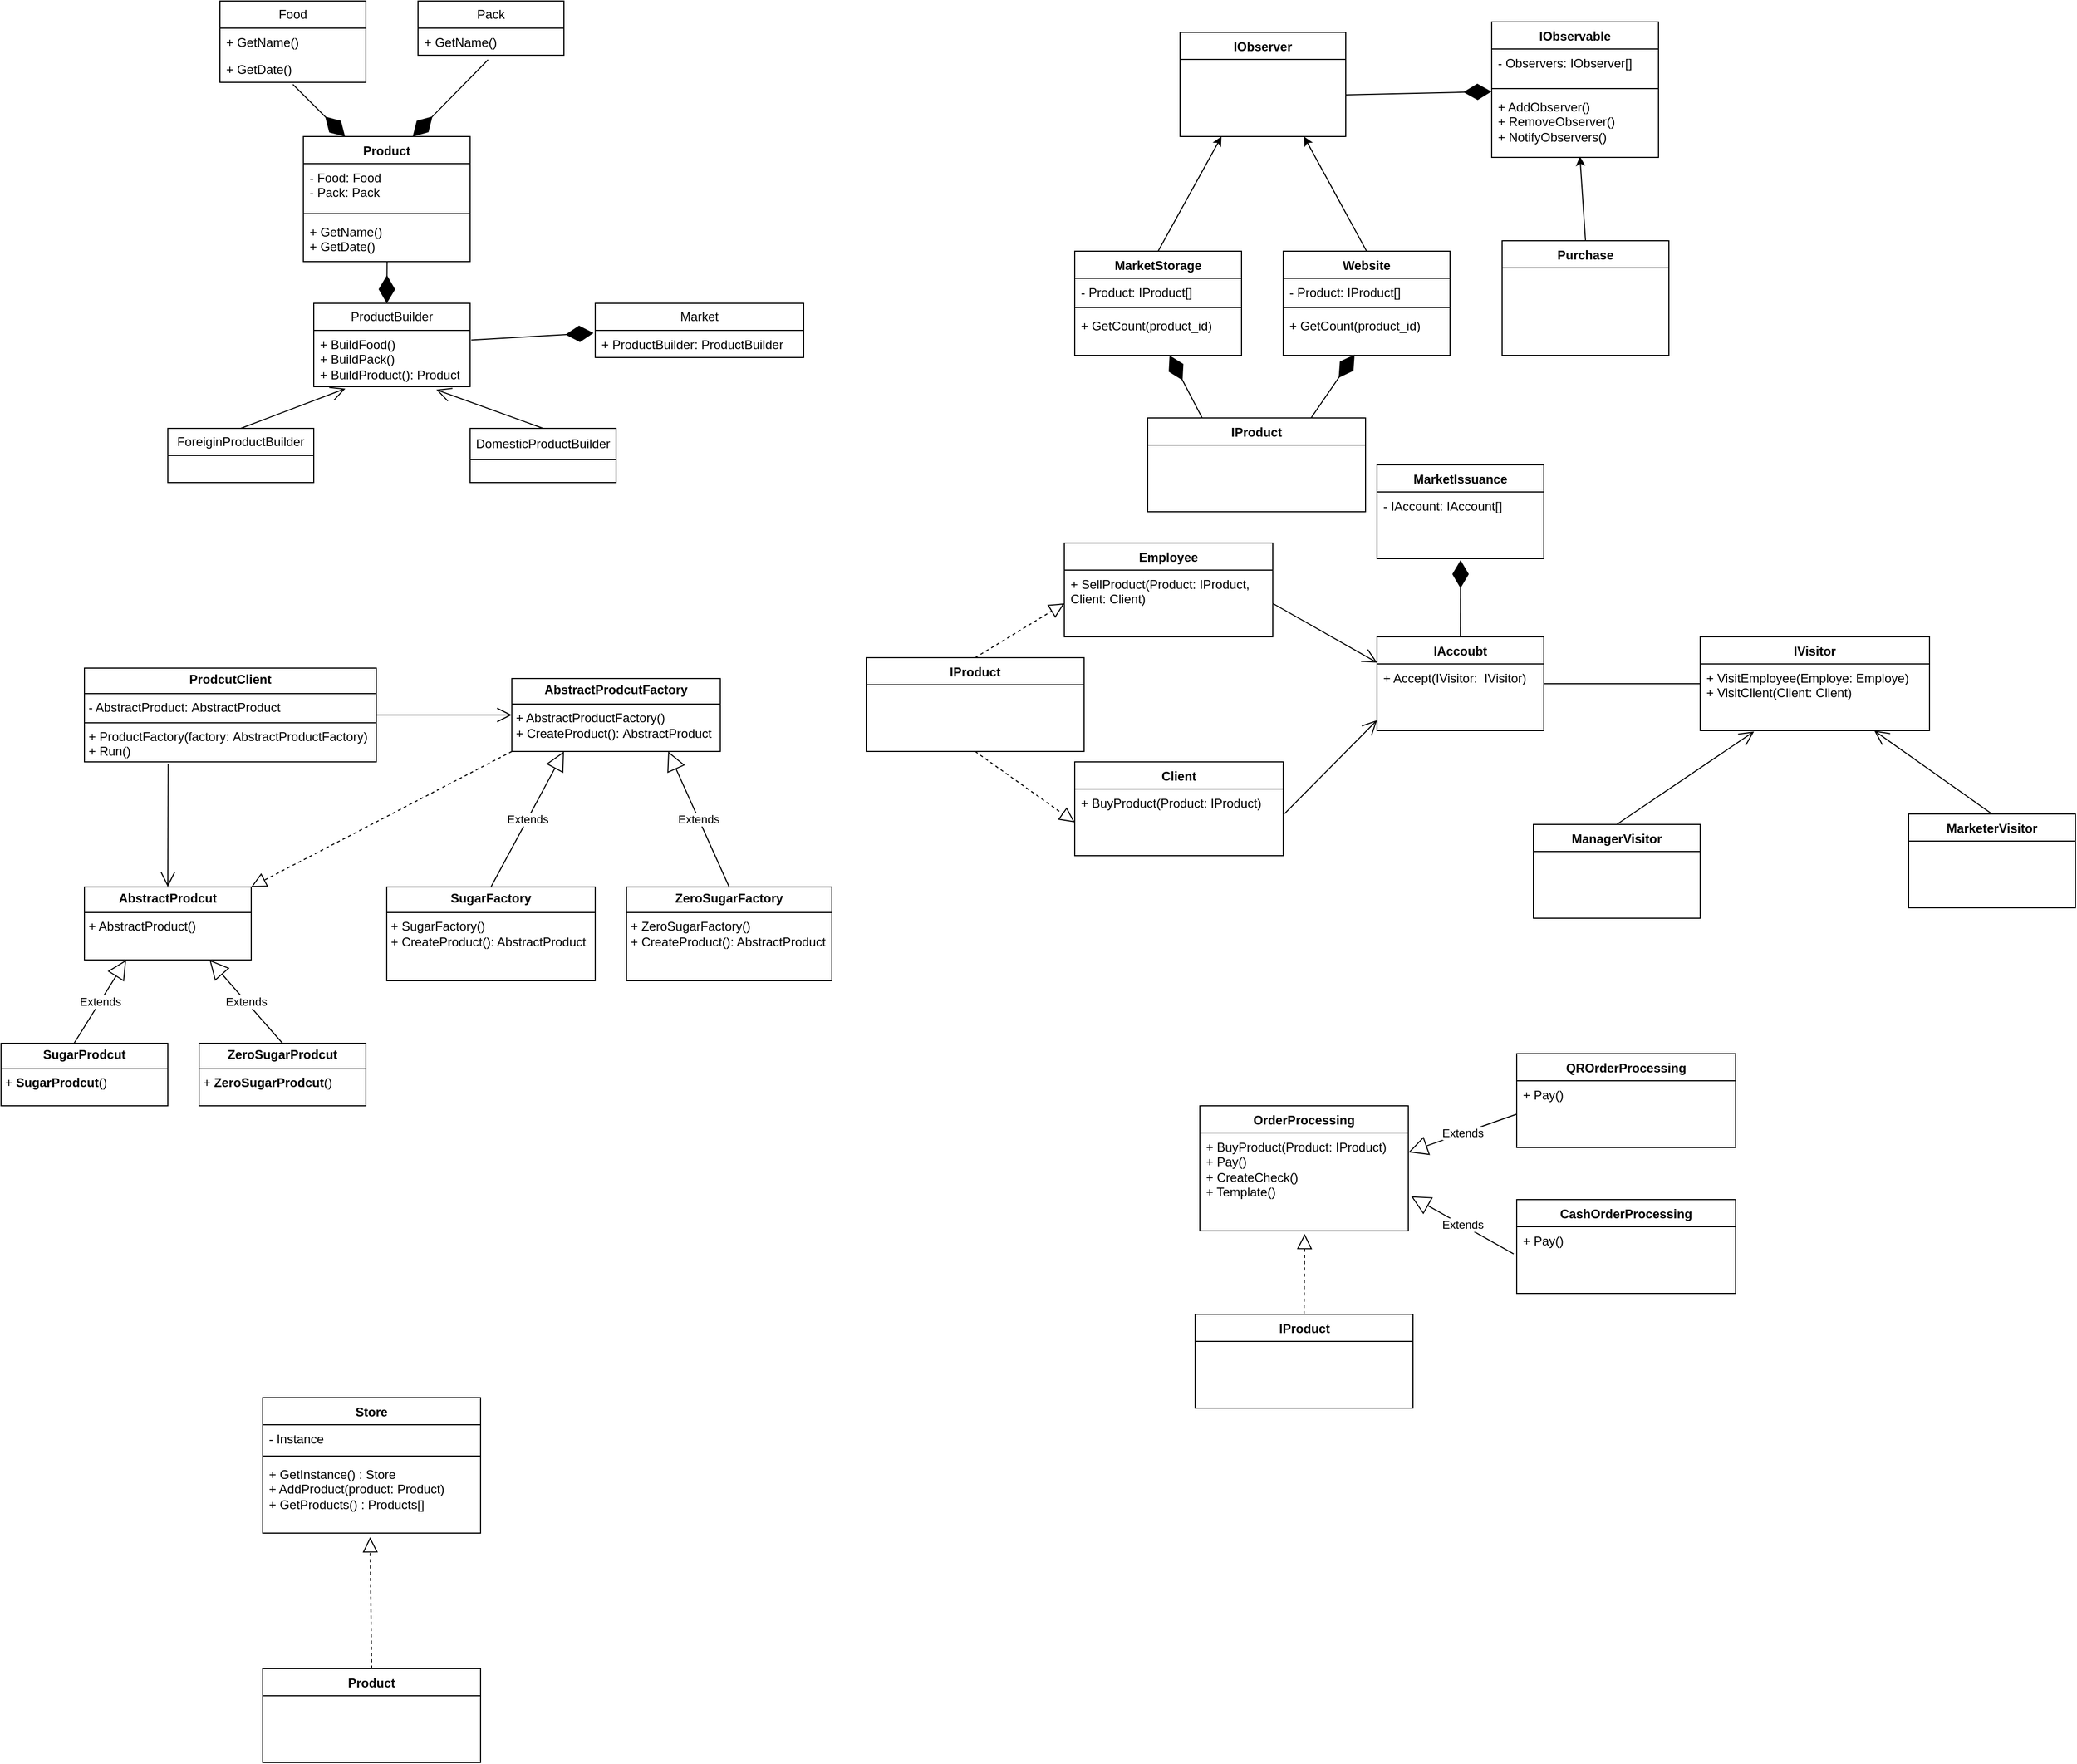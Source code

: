 <mxfile version="25.0.3">
  <diagram id="C5RBs43oDa-KdzZeNtuy" name="Page-1">
    <mxGraphModel dx="1173" dy="515" grid="1" gridSize="10" guides="1" tooltips="1" connect="1" arrows="1" fold="1" page="1" pageScale="1" pageWidth="827" pageHeight="1169" math="0" shadow="0">
      <root>
        <mxCell id="WIyWlLk6GJQsqaUBKTNV-0" />
        <mxCell id="WIyWlLk6GJQsqaUBKTNV-1" parent="WIyWlLk6GJQsqaUBKTNV-0" />
        <mxCell id="Hb2cL3qtt-of7ul1khQC-0" value="Food" style="swimlane;fontStyle=0;childLayout=stackLayout;horizontal=1;startSize=26;fillColor=none;horizontalStack=0;resizeParent=1;resizeParentMax=0;resizeLast=0;collapsible=1;marginBottom=0;whiteSpace=wrap;html=1;" parent="WIyWlLk6GJQsqaUBKTNV-1" vertex="1">
          <mxGeometry x="240" y="40" width="140" height="78" as="geometry" />
        </mxCell>
        <mxCell id="Hb2cL3qtt-of7ul1khQC-1" value="+ GetName()" style="text;strokeColor=none;fillColor=none;align=left;verticalAlign=top;spacingLeft=4;spacingRight=4;overflow=hidden;rotatable=0;points=[[0,0.5],[1,0.5]];portConstraint=eastwest;whiteSpace=wrap;html=1;" parent="Hb2cL3qtt-of7ul1khQC-0" vertex="1">
          <mxGeometry y="26" width="140" height="26" as="geometry" />
        </mxCell>
        <mxCell id="Hb2cL3qtt-of7ul1khQC-2" value="+ GetDate()" style="text;strokeColor=none;fillColor=none;align=left;verticalAlign=top;spacingLeft=4;spacingRight=4;overflow=hidden;rotatable=0;points=[[0,0.5],[1,0.5]];portConstraint=eastwest;whiteSpace=wrap;html=1;" parent="Hb2cL3qtt-of7ul1khQC-0" vertex="1">
          <mxGeometry y="52" width="140" height="26" as="geometry" />
        </mxCell>
        <mxCell id="Hb2cL3qtt-of7ul1khQC-13" value="ProductBuilder" style="swimlane;fontStyle=0;childLayout=stackLayout;horizontal=1;startSize=26;fillColor=none;horizontalStack=0;resizeParent=1;resizeParentMax=0;resizeLast=0;collapsible=1;marginBottom=0;whiteSpace=wrap;html=1;" parent="WIyWlLk6GJQsqaUBKTNV-1" vertex="1">
          <mxGeometry x="330" y="330" width="150" height="80" as="geometry" />
        </mxCell>
        <mxCell id="Hb2cL3qtt-of7ul1khQC-14" value="&lt;div&gt;+ BuildFood()&lt;br&gt;&lt;/div&gt;&lt;div&gt;+ BuildPack()&lt;br&gt;&lt;/div&gt;+ BuildProduct(): Product" style="text;strokeColor=none;fillColor=none;align=left;verticalAlign=top;spacingLeft=4;spacingRight=4;overflow=hidden;rotatable=0;points=[[0,0.5],[1,0.5]];portConstraint=eastwest;whiteSpace=wrap;html=1;" parent="Hb2cL3qtt-of7ul1khQC-13" vertex="1">
          <mxGeometry y="26" width="150" height="54" as="geometry" />
        </mxCell>
        <mxCell id="Hb2cL3qtt-of7ul1khQC-17" value="Market" style="swimlane;fontStyle=0;childLayout=stackLayout;horizontal=1;startSize=26;fillColor=none;horizontalStack=0;resizeParent=1;resizeParentMax=0;resizeLast=0;collapsible=1;marginBottom=0;whiteSpace=wrap;html=1;" parent="WIyWlLk6GJQsqaUBKTNV-1" vertex="1">
          <mxGeometry x="600" y="330" width="200" height="52" as="geometry" />
        </mxCell>
        <mxCell id="Hb2cL3qtt-of7ul1khQC-18" value="+&amp;nbsp;&lt;span style=&quot;text-align: center;&quot;&gt;ProductBuilder&lt;/span&gt;:&amp;nbsp;&lt;span style=&quot;text-align: center;&quot;&gt;ProductBuilder&lt;/span&gt;" style="text;strokeColor=none;fillColor=none;align=left;verticalAlign=top;spacingLeft=4;spacingRight=4;overflow=hidden;rotatable=0;points=[[0,0.5],[1,0.5]];portConstraint=eastwest;whiteSpace=wrap;html=1;" parent="Hb2cL3qtt-of7ul1khQC-17" vertex="1">
          <mxGeometry y="26" width="200" height="26" as="geometry" />
        </mxCell>
        <mxCell id="Hb2cL3qtt-of7ul1khQC-21" value="&lt;div style=&quot;text-align: left;&quot;&gt;&lt;span style=&quot;background-color: initial;&quot;&gt;Pack&lt;/span&gt;&lt;/div&gt;" style="swimlane;fontStyle=0;childLayout=stackLayout;horizontal=1;startSize=26;fillColor=none;horizontalStack=0;resizeParent=1;resizeParentMax=0;resizeLast=0;collapsible=1;marginBottom=0;whiteSpace=wrap;html=1;" parent="WIyWlLk6GJQsqaUBKTNV-1" vertex="1">
          <mxGeometry x="430" y="40" width="140" height="52" as="geometry" />
        </mxCell>
        <mxCell id="Hb2cL3qtt-of7ul1khQC-22" value="+ GetName()" style="text;strokeColor=none;fillColor=none;align=left;verticalAlign=top;spacingLeft=4;spacingRight=4;overflow=hidden;rotatable=0;points=[[0,0.5],[1,0.5]];portConstraint=eastwest;whiteSpace=wrap;html=1;" parent="Hb2cL3qtt-of7ul1khQC-21" vertex="1">
          <mxGeometry y="26" width="140" height="26" as="geometry" />
        </mxCell>
        <mxCell id="Hb2cL3qtt-of7ul1khQC-24" value="Product" style="swimlane;fontStyle=1;align=center;verticalAlign=top;childLayout=stackLayout;horizontal=1;startSize=26;horizontalStack=0;resizeParent=1;resizeParentMax=0;resizeLast=0;collapsible=1;marginBottom=0;whiteSpace=wrap;html=1;" parent="WIyWlLk6GJQsqaUBKTNV-1" vertex="1">
          <mxGeometry x="320" y="170" width="160" height="120" as="geometry" />
        </mxCell>
        <mxCell id="Hb2cL3qtt-of7ul1khQC-25" value="- Food: Food&lt;div&gt;- Pack: Pack&lt;/div&gt;" style="text;strokeColor=none;fillColor=none;align=left;verticalAlign=top;spacingLeft=4;spacingRight=4;overflow=hidden;rotatable=0;points=[[0,0.5],[1,0.5]];portConstraint=eastwest;whiteSpace=wrap;html=1;" parent="Hb2cL3qtt-of7ul1khQC-24" vertex="1">
          <mxGeometry y="26" width="160" height="44" as="geometry" />
        </mxCell>
        <mxCell id="Hb2cL3qtt-of7ul1khQC-26" value="" style="line;strokeWidth=1;fillColor=none;align=left;verticalAlign=middle;spacingTop=-1;spacingLeft=3;spacingRight=3;rotatable=0;labelPosition=right;points=[];portConstraint=eastwest;strokeColor=inherit;" parent="Hb2cL3qtt-of7ul1khQC-24" vertex="1">
          <mxGeometry y="70" width="160" height="8" as="geometry" />
        </mxCell>
        <mxCell id="Hb2cL3qtt-of7ul1khQC-27" value="+ GetName()&lt;div&gt;+ GetDate()&lt;/div&gt;" style="text;strokeColor=none;fillColor=none;align=left;verticalAlign=top;spacingLeft=4;spacingRight=4;overflow=hidden;rotatable=0;points=[[0,0.5],[1,0.5]];portConstraint=eastwest;whiteSpace=wrap;html=1;" parent="Hb2cL3qtt-of7ul1khQC-24" vertex="1">
          <mxGeometry y="78" width="160" height="42" as="geometry" />
        </mxCell>
        <mxCell id="Hb2cL3qtt-of7ul1khQC-28" value="ForeiginProductBuilder" style="swimlane;fontStyle=0;childLayout=stackLayout;horizontal=1;startSize=26;fillColor=none;horizontalStack=0;resizeParent=1;resizeParentMax=0;resizeLast=0;collapsible=1;marginBottom=0;whiteSpace=wrap;html=1;" parent="WIyWlLk6GJQsqaUBKTNV-1" vertex="1">
          <mxGeometry x="190" y="450" width="140" height="52" as="geometry" />
        </mxCell>
        <mxCell id="Hb2cL3qtt-of7ul1khQC-32" value="DomesticProductBuilder" style="swimlane;fontStyle=0;childLayout=stackLayout;horizontal=1;startSize=30;fillColor=none;horizontalStack=0;resizeParent=1;resizeParentMax=0;resizeLast=0;collapsible=1;marginBottom=0;whiteSpace=wrap;html=1;" parent="WIyWlLk6GJQsqaUBKTNV-1" vertex="1">
          <mxGeometry x="480" y="450" width="140" height="52" as="geometry" />
        </mxCell>
        <mxCell id="Hb2cL3qtt-of7ul1khQC-33" value="" style="endArrow=open;endFill=1;endSize=12;html=1;rounded=0;exitX=0.5;exitY=0;exitDx=0;exitDy=0;entryX=0.202;entryY=1.034;entryDx=0;entryDy=0;entryPerimeter=0;" parent="WIyWlLk6GJQsqaUBKTNV-1" source="Hb2cL3qtt-of7ul1khQC-28" target="Hb2cL3qtt-of7ul1khQC-14" edge="1">
          <mxGeometry width="160" relative="1" as="geometry">
            <mxPoint x="440" y="400" as="sourcePoint" />
            <mxPoint x="600" y="400" as="targetPoint" />
          </mxGeometry>
        </mxCell>
        <mxCell id="Hb2cL3qtt-of7ul1khQC-35" value="" style="endArrow=open;endFill=1;endSize=12;html=1;rounded=0;exitX=0.5;exitY=0;exitDx=0;exitDy=0;entryX=0.784;entryY=1.054;entryDx=0;entryDy=0;entryPerimeter=0;" parent="WIyWlLk6GJQsqaUBKTNV-1" source="Hb2cL3qtt-of7ul1khQC-32" target="Hb2cL3qtt-of7ul1khQC-14" edge="1">
          <mxGeometry width="160" relative="1" as="geometry">
            <mxPoint x="440" y="400" as="sourcePoint" />
            <mxPoint x="600" y="400" as="targetPoint" />
          </mxGeometry>
        </mxCell>
        <mxCell id="Hb2cL3qtt-of7ul1khQC-36" value="" style="endArrow=diamondThin;endFill=1;endSize=24;html=1;rounded=0;entryX=0.25;entryY=0;entryDx=0;entryDy=0;" parent="WIyWlLk6GJQsqaUBKTNV-1" target="Hb2cL3qtt-of7ul1khQC-24" edge="1">
          <mxGeometry width="160" relative="1" as="geometry">
            <mxPoint x="310" y="120" as="sourcePoint" />
            <mxPoint x="600" y="320" as="targetPoint" />
          </mxGeometry>
        </mxCell>
        <mxCell id="Hb2cL3qtt-of7ul1khQC-38" value="" style="endArrow=diamondThin;endFill=1;endSize=24;html=1;rounded=0;exitX=0.48;exitY=1.169;exitDx=0;exitDy=0;exitPerimeter=0;entryX=0.656;entryY=0;entryDx=0;entryDy=0;entryPerimeter=0;" parent="WIyWlLk6GJQsqaUBKTNV-1" source="Hb2cL3qtt-of7ul1khQC-22" target="Hb2cL3qtt-of7ul1khQC-24" edge="1">
          <mxGeometry width="160" relative="1" as="geometry">
            <mxPoint x="486.28" y="117.168" as="sourcePoint" />
            <mxPoint x="600" y="240" as="targetPoint" />
          </mxGeometry>
        </mxCell>
        <mxCell id="Hb2cL3qtt-of7ul1khQC-39" value="" style="endArrow=diamondThin;endFill=1;endSize=24;html=1;rounded=0;exitX=0.502;exitY=0.996;exitDx=0;exitDy=0;exitPerimeter=0;entryX=0.467;entryY=0;entryDx=0;entryDy=0;entryPerimeter=0;" parent="WIyWlLk6GJQsqaUBKTNV-1" source="Hb2cL3qtt-of7ul1khQC-27" target="Hb2cL3qtt-of7ul1khQC-13" edge="1">
          <mxGeometry width="160" relative="1" as="geometry">
            <mxPoint x="440" y="240" as="sourcePoint" />
            <mxPoint x="600" y="240" as="targetPoint" />
          </mxGeometry>
        </mxCell>
        <mxCell id="Hb2cL3qtt-of7ul1khQC-40" value="" style="endArrow=diamondThin;endFill=1;endSize=24;html=1;rounded=0;exitX=1.007;exitY=0.172;exitDx=0;exitDy=0;exitPerimeter=0;entryX=-0.008;entryY=0.096;entryDx=0;entryDy=0;entryPerimeter=0;" parent="WIyWlLk6GJQsqaUBKTNV-1" source="Hb2cL3qtt-of7ul1khQC-14" target="Hb2cL3qtt-of7ul1khQC-18" edge="1">
          <mxGeometry width="160" relative="1" as="geometry">
            <mxPoint x="440" y="320" as="sourcePoint" />
            <mxPoint x="600" y="320" as="targetPoint" />
          </mxGeometry>
        </mxCell>
        <mxCell id="Hb2cL3qtt-of7ul1khQC-42" value="&lt;p style=&quot;margin:0px;margin-top:4px;text-align:center;&quot;&gt;&lt;b&gt;ProdcutClient&lt;/b&gt;&lt;/p&gt;&lt;hr size=&quot;1&quot; style=&quot;border-style:solid;&quot;&gt;&lt;p style=&quot;margin:0px;margin-left:4px;&quot;&gt;- AbstractProduct:&amp;nbsp;&lt;span style=&quot;background-color: initial;&quot;&gt;AbstractProduct&lt;/span&gt;&lt;/p&gt;&lt;hr size=&quot;1&quot; style=&quot;border-style:solid;&quot;&gt;&lt;p style=&quot;margin:0px;margin-left:4px;&quot;&gt;+ ProductFactory(factory:&lt;span style=&quot;background-color: initial;&quot;&gt;&amp;nbsp;A&lt;/span&gt;&lt;span style=&quot;background-color: initial;&quot;&gt;bstractProductFactory&lt;/span&gt;&lt;span style=&quot;background-color: initial;&quot;&gt;)&lt;/span&gt;&lt;/p&gt;&lt;p style=&quot;margin:0px;margin-left:4px;&quot;&gt;+ Run()&lt;/p&gt;" style="verticalAlign=top;align=left;overflow=fill;html=1;whiteSpace=wrap;" parent="WIyWlLk6GJQsqaUBKTNV-1" vertex="1">
          <mxGeometry x="110" y="680" width="280" height="90" as="geometry" />
        </mxCell>
        <mxCell id="Hb2cL3qtt-of7ul1khQC-43" value="&lt;p style=&quot;margin:0px;margin-top:4px;text-align:center;&quot;&gt;&lt;b&gt;AbstractProdcutFactory&lt;/b&gt;&lt;/p&gt;&lt;hr size=&quot;1&quot; style=&quot;border-style:solid;&quot;&gt;&lt;p style=&quot;margin:0px;margin-left:4px;&quot;&gt;+ AbstractProductFactory()&lt;/p&gt;&lt;p style=&quot;margin:0px;margin-left:4px;&quot;&gt;+ CreateProduct():&amp;nbsp;&lt;span style=&quot;background-color: initial;&quot;&gt;AbstractProduct&lt;/span&gt;&lt;br&gt;&lt;/p&gt;" style="verticalAlign=top;align=left;overflow=fill;html=1;whiteSpace=wrap;" parent="WIyWlLk6GJQsqaUBKTNV-1" vertex="1">
          <mxGeometry x="520" y="690" width="200" height="70" as="geometry" />
        </mxCell>
        <mxCell id="Hb2cL3qtt-of7ul1khQC-44" value="&lt;p style=&quot;margin:0px;margin-top:4px;text-align:center;&quot;&gt;&lt;b&gt;SugarFactory&lt;/b&gt;&lt;/p&gt;&lt;hr size=&quot;1&quot; style=&quot;border-style:solid;&quot;&gt;&lt;p style=&quot;margin:0px;margin-left:4px;&quot;&gt;+ SugarFactory()&lt;br&gt;&lt;/p&gt;&lt;p style=&quot;margin:0px;margin-left:4px;&quot;&gt;+ CreateProduct(): AbstractProduct&lt;/p&gt;" style="verticalAlign=top;align=left;overflow=fill;html=1;whiteSpace=wrap;" parent="WIyWlLk6GJQsqaUBKTNV-1" vertex="1">
          <mxGeometry x="400" y="890" width="200" height="90" as="geometry" />
        </mxCell>
        <mxCell id="Hb2cL3qtt-of7ul1khQC-45" value="&lt;p style=&quot;margin:0px;margin-top:4px;text-align:center;&quot;&gt;&lt;b&gt;Zero&lt;/b&gt;&lt;b style=&quot;background-color: initial;&quot;&gt;Sugar&lt;/b&gt;&lt;b style=&quot;background-color: initial;&quot;&gt;Factory&lt;/b&gt;&lt;/p&gt;&lt;hr size=&quot;1&quot; style=&quot;border-style:solid;&quot;&gt;&lt;p style=&quot;margin: 0px 0px 0px 4px;&quot;&gt;+ ZeroSugarFactory()&lt;br&gt;&lt;/p&gt;&lt;p style=&quot;margin: 0px 0px 0px 4px;&quot;&gt;+ CreateProduct(): AbstractProduct&lt;/p&gt;" style="verticalAlign=top;align=left;overflow=fill;html=1;whiteSpace=wrap;" parent="WIyWlLk6GJQsqaUBKTNV-1" vertex="1">
          <mxGeometry x="630" y="890" width="197" height="90" as="geometry" />
        </mxCell>
        <mxCell id="Hb2cL3qtt-of7ul1khQC-46" value="&lt;p style=&quot;margin:0px;margin-top:4px;text-align:center;&quot;&gt;&lt;b&gt;AbstractProdcut&lt;/b&gt;&lt;/p&gt;&lt;hr size=&quot;1&quot; style=&quot;border-style:solid;&quot;&gt;&lt;p style=&quot;margin:0px;margin-left:4px;&quot;&gt;+ AbstractProduct()&lt;/p&gt;" style="verticalAlign=top;align=left;overflow=fill;html=1;whiteSpace=wrap;" parent="WIyWlLk6GJQsqaUBKTNV-1" vertex="1">
          <mxGeometry x="110" y="890" width="160" height="70" as="geometry" />
        </mxCell>
        <mxCell id="Hb2cL3qtt-of7ul1khQC-47" value="&lt;p style=&quot;margin:0px;margin-top:4px;text-align:center;&quot;&gt;&lt;b style=&quot;background-color: initial;&quot;&gt;Sugar&lt;/b&gt;&lt;b&gt;Prodcut&lt;/b&gt;&lt;/p&gt;&lt;hr size=&quot;1&quot; style=&quot;border-style:solid;&quot;&gt;&lt;p style=&quot;margin:0px;margin-left:4px;&quot;&gt;+&amp;nbsp;&lt;b style=&quot;text-align: center;&quot;&gt;Sugar&lt;/b&gt;&lt;b style=&quot;text-align: center;&quot;&gt;Prodcut&lt;/b&gt;()&lt;/p&gt;" style="verticalAlign=top;align=left;overflow=fill;html=1;whiteSpace=wrap;" parent="WIyWlLk6GJQsqaUBKTNV-1" vertex="1">
          <mxGeometry x="30" y="1040" width="160" height="60" as="geometry" />
        </mxCell>
        <mxCell id="Hb2cL3qtt-of7ul1khQC-48" value="&lt;p style=&quot;margin:0px;margin-top:4px;text-align:center;&quot;&gt;&lt;b style=&quot;background-color: initial;&quot;&gt;ZeroSugar&lt;/b&gt;&lt;b&gt;Prodcut&lt;/b&gt;&lt;/p&gt;&lt;hr size=&quot;1&quot; style=&quot;border-style:solid;&quot;&gt;&lt;p style=&quot;margin:0px;margin-left:4px;&quot;&gt;+&amp;nbsp;&lt;b style=&quot;background-color: initial; text-align: center;&quot;&gt;Zero&lt;/b&gt;&lt;b style=&quot;background-color: initial; text-align: center;&quot;&gt;Sugar&lt;/b&gt;&lt;b style=&quot;background-color: initial; text-align: center;&quot;&gt;Prodcut&lt;/b&gt;&lt;span style=&quot;background-color: initial;&quot;&gt;()&lt;/span&gt;&lt;/p&gt;" style="verticalAlign=top;align=left;overflow=fill;html=1;whiteSpace=wrap;" parent="WIyWlLk6GJQsqaUBKTNV-1" vertex="1">
          <mxGeometry x="220" y="1040" width="160" height="60" as="geometry" />
        </mxCell>
        <mxCell id="Hb2cL3qtt-of7ul1khQC-49" value="" style="endArrow=open;endFill=1;endSize=12;html=1;rounded=0;exitX=0.287;exitY=1.02;exitDx=0;exitDy=0;entryX=0.5;entryY=0;entryDx=0;entryDy=0;exitPerimeter=0;" parent="WIyWlLk6GJQsqaUBKTNV-1" source="Hb2cL3qtt-of7ul1khQC-42" target="Hb2cL3qtt-of7ul1khQC-46" edge="1">
          <mxGeometry width="160" relative="1" as="geometry">
            <mxPoint x="320" y="860" as="sourcePoint" />
            <mxPoint x="480" y="860" as="targetPoint" />
          </mxGeometry>
        </mxCell>
        <mxCell id="Hb2cL3qtt-of7ul1khQC-50" value="Extends" style="endArrow=block;endSize=16;endFill=0;html=1;rounded=0;exitX=0.438;exitY=0;exitDx=0;exitDy=0;exitPerimeter=0;entryX=0.25;entryY=1;entryDx=0;entryDy=0;" parent="WIyWlLk6GJQsqaUBKTNV-1" source="Hb2cL3qtt-of7ul1khQC-47" target="Hb2cL3qtt-of7ul1khQC-46" edge="1">
          <mxGeometry width="160" relative="1" as="geometry">
            <mxPoint x="320" y="860" as="sourcePoint" />
            <mxPoint x="480" y="860" as="targetPoint" />
          </mxGeometry>
        </mxCell>
        <mxCell id="Hb2cL3qtt-of7ul1khQC-51" value="Extends" style="endArrow=block;endSize=16;endFill=0;html=1;rounded=0;exitX=0.5;exitY=0;exitDx=0;exitDy=0;entryX=0.75;entryY=1;entryDx=0;entryDy=0;" parent="WIyWlLk6GJQsqaUBKTNV-1" source="Hb2cL3qtt-of7ul1khQC-48" target="Hb2cL3qtt-of7ul1khQC-46" edge="1">
          <mxGeometry width="160" relative="1" as="geometry">
            <mxPoint x="320" y="940" as="sourcePoint" />
            <mxPoint x="230" y="990" as="targetPoint" />
          </mxGeometry>
        </mxCell>
        <mxCell id="Hb2cL3qtt-of7ul1khQC-52" value="" style="endArrow=open;endFill=1;endSize=12;html=1;rounded=0;exitX=1;exitY=0.5;exitDx=0;exitDy=0;" parent="WIyWlLk6GJQsqaUBKTNV-1" source="Hb2cL3qtt-of7ul1khQC-42" target="Hb2cL3qtt-of7ul1khQC-43" edge="1">
          <mxGeometry width="160" relative="1" as="geometry">
            <mxPoint x="520" y="860" as="sourcePoint" />
            <mxPoint x="680" y="860" as="targetPoint" />
          </mxGeometry>
        </mxCell>
        <mxCell id="Hb2cL3qtt-of7ul1khQC-53" value="Extends" style="endArrow=block;endSize=16;endFill=0;html=1;rounded=0;exitX=0.5;exitY=0;exitDx=0;exitDy=0;entryX=0.25;entryY=1;entryDx=0;entryDy=0;" parent="WIyWlLk6GJQsqaUBKTNV-1" source="Hb2cL3qtt-of7ul1khQC-44" target="Hb2cL3qtt-of7ul1khQC-43" edge="1">
          <mxGeometry width="160" relative="1" as="geometry">
            <mxPoint x="560" y="850" as="sourcePoint" />
            <mxPoint x="720" y="850" as="targetPoint" />
          </mxGeometry>
        </mxCell>
        <mxCell id="Hb2cL3qtt-of7ul1khQC-54" value="Extends" style="endArrow=block;endSize=16;endFill=0;html=1;rounded=0;exitX=0.5;exitY=0;exitDx=0;exitDy=0;entryX=0.75;entryY=1;entryDx=0;entryDy=0;" parent="WIyWlLk6GJQsqaUBKTNV-1" source="Hb2cL3qtt-of7ul1khQC-45" target="Hb2cL3qtt-of7ul1khQC-43" edge="1">
          <mxGeometry width="160" relative="1" as="geometry">
            <mxPoint x="560" y="850" as="sourcePoint" />
            <mxPoint x="720" y="850" as="targetPoint" />
          </mxGeometry>
        </mxCell>
        <mxCell id="Hb2cL3qtt-of7ul1khQC-58" value="" style="endArrow=block;dashed=1;endFill=0;endSize=12;html=1;rounded=0;exitX=0;exitY=1;exitDx=0;exitDy=0;entryX=1;entryY=0;entryDx=0;entryDy=0;" parent="WIyWlLk6GJQsqaUBKTNV-1" source="Hb2cL3qtt-of7ul1khQC-43" target="Hb2cL3qtt-of7ul1khQC-46" edge="1">
          <mxGeometry width="160" relative="1" as="geometry">
            <mxPoint x="410" y="890" as="sourcePoint" />
            <mxPoint x="570" y="890" as="targetPoint" />
          </mxGeometry>
        </mxCell>
        <mxCell id="Hb2cL3qtt-of7ul1khQC-59" value="Store" style="swimlane;fontStyle=1;align=center;verticalAlign=top;childLayout=stackLayout;horizontal=1;startSize=26;horizontalStack=0;resizeParent=1;resizeParentMax=0;resizeLast=0;collapsible=1;marginBottom=0;whiteSpace=wrap;html=1;" parent="WIyWlLk6GJQsqaUBKTNV-1" vertex="1">
          <mxGeometry x="281" y="1380" width="209" height="130" as="geometry" />
        </mxCell>
        <mxCell id="Hb2cL3qtt-of7ul1khQC-60" value="- Instance" style="text;strokeColor=none;fillColor=none;align=left;verticalAlign=top;spacingLeft=4;spacingRight=4;overflow=hidden;rotatable=0;points=[[0,0.5],[1,0.5]];portConstraint=eastwest;whiteSpace=wrap;html=1;" parent="Hb2cL3qtt-of7ul1khQC-59" vertex="1">
          <mxGeometry y="26" width="209" height="26" as="geometry" />
        </mxCell>
        <mxCell id="Hb2cL3qtt-of7ul1khQC-61" value="" style="line;strokeWidth=1;fillColor=none;align=left;verticalAlign=middle;spacingTop=-1;spacingLeft=3;spacingRight=3;rotatable=0;labelPosition=right;points=[];portConstraint=eastwest;strokeColor=inherit;" parent="Hb2cL3qtt-of7ul1khQC-59" vertex="1">
          <mxGeometry y="52" width="209" height="8" as="geometry" />
        </mxCell>
        <mxCell id="Hb2cL3qtt-of7ul1khQC-62" value="+ GetInstance() : Store&lt;div&gt;+ AddProduct(product: Product)&lt;br&gt;&lt;div&gt;+ GetProducts() : Products[]&lt;/div&gt;&lt;/div&gt;" style="text;strokeColor=none;fillColor=none;align=left;verticalAlign=top;spacingLeft=4;spacingRight=4;overflow=hidden;rotatable=0;points=[[0,0.5],[1,0.5]];portConstraint=eastwest;whiteSpace=wrap;html=1;" parent="Hb2cL3qtt-of7ul1khQC-59" vertex="1">
          <mxGeometry y="60" width="209" height="70" as="geometry" />
        </mxCell>
        <mxCell id="Hb2cL3qtt-of7ul1khQC-63" value="Product" style="swimlane;fontStyle=1;align=center;verticalAlign=top;childLayout=stackLayout;horizontal=1;startSize=26;horizontalStack=0;resizeParent=1;resizeParentMax=0;resizeLast=0;collapsible=1;marginBottom=0;whiteSpace=wrap;html=1;" parent="WIyWlLk6GJQsqaUBKTNV-1" vertex="1">
          <mxGeometry x="281" y="1640" width="209" height="90" as="geometry" />
        </mxCell>
        <mxCell id="Vc5DjY2IOqyrCnSLLBrK-0" value="IObserver" style="swimlane;fontStyle=1;align=center;verticalAlign=top;childLayout=stackLayout;horizontal=1;startSize=26;horizontalStack=0;resizeParent=1;resizeParentMax=0;resizeLast=0;collapsible=1;marginBottom=0;whiteSpace=wrap;html=1;" parent="WIyWlLk6GJQsqaUBKTNV-1" vertex="1">
          <mxGeometry x="1161" y="70" width="159" height="100" as="geometry" />
        </mxCell>
        <mxCell id="Vc5DjY2IOqyrCnSLLBrK-4" value="MarketStorage" style="swimlane;fontStyle=1;align=center;verticalAlign=top;childLayout=stackLayout;horizontal=1;startSize=26;horizontalStack=0;resizeParent=1;resizeParentMax=0;resizeLast=0;collapsible=1;marginBottom=0;whiteSpace=wrap;html=1;" parent="WIyWlLk6GJQsqaUBKTNV-1" vertex="1">
          <mxGeometry x="1060" y="280" width="160" height="100" as="geometry" />
        </mxCell>
        <mxCell id="Vc5DjY2IOqyrCnSLLBrK-5" value="- Product: IProduct[]" style="text;strokeColor=none;fillColor=none;align=left;verticalAlign=top;spacingLeft=4;spacingRight=4;overflow=hidden;rotatable=0;points=[[0,0.5],[1,0.5]];portConstraint=eastwest;whiteSpace=wrap;html=1;" parent="Vc5DjY2IOqyrCnSLLBrK-4" vertex="1">
          <mxGeometry y="26" width="160" height="24" as="geometry" />
        </mxCell>
        <mxCell id="Vc5DjY2IOqyrCnSLLBrK-6" value="" style="line;strokeWidth=1;fillColor=none;align=left;verticalAlign=middle;spacingTop=-1;spacingLeft=3;spacingRight=3;rotatable=0;labelPosition=right;points=[];portConstraint=eastwest;strokeColor=inherit;" parent="Vc5DjY2IOqyrCnSLLBrK-4" vertex="1">
          <mxGeometry y="50" width="160" height="8" as="geometry" />
        </mxCell>
        <mxCell id="Vc5DjY2IOqyrCnSLLBrK-7" value="+ GetCount(product_id)" style="text;strokeColor=none;fillColor=none;align=left;verticalAlign=top;spacingLeft=4;spacingRight=4;overflow=hidden;rotatable=0;points=[[0,0.5],[1,0.5]];portConstraint=eastwest;whiteSpace=wrap;html=1;" parent="Vc5DjY2IOqyrCnSLLBrK-4" vertex="1">
          <mxGeometry y="58" width="160" height="42" as="geometry" />
        </mxCell>
        <mxCell id="Vc5DjY2IOqyrCnSLLBrK-8" value="IObservable" style="swimlane;fontStyle=1;align=center;verticalAlign=top;childLayout=stackLayout;horizontal=1;startSize=26;horizontalStack=0;resizeParent=1;resizeParentMax=0;resizeLast=0;collapsible=1;marginBottom=0;whiteSpace=wrap;html=1;" parent="WIyWlLk6GJQsqaUBKTNV-1" vertex="1">
          <mxGeometry x="1460" y="60" width="160" height="130" as="geometry" />
        </mxCell>
        <mxCell id="Vc5DjY2IOqyrCnSLLBrK-9" value="- Observers: IObserver[]" style="text;strokeColor=none;fillColor=none;align=left;verticalAlign=top;spacingLeft=4;spacingRight=4;overflow=hidden;rotatable=0;points=[[0,0.5],[1,0.5]];portConstraint=eastwest;whiteSpace=wrap;html=1;" parent="Vc5DjY2IOqyrCnSLLBrK-8" vertex="1">
          <mxGeometry y="26" width="160" height="34" as="geometry" />
        </mxCell>
        <mxCell id="Vc5DjY2IOqyrCnSLLBrK-10" value="" style="line;strokeWidth=1;fillColor=none;align=left;verticalAlign=middle;spacingTop=-1;spacingLeft=3;spacingRight=3;rotatable=0;labelPosition=right;points=[];portConstraint=eastwest;strokeColor=inherit;" parent="Vc5DjY2IOqyrCnSLLBrK-8" vertex="1">
          <mxGeometry y="60" width="160" height="8" as="geometry" />
        </mxCell>
        <mxCell id="Vc5DjY2IOqyrCnSLLBrK-11" value="+ AddObserver()&lt;div&gt;+ RemoveObserver()&lt;/div&gt;&lt;div&gt;+ NotifyObservers()&lt;/div&gt;" style="text;strokeColor=none;fillColor=none;align=left;verticalAlign=top;spacingLeft=4;spacingRight=4;overflow=hidden;rotatable=0;points=[[0,0.5],[1,0.5]];portConstraint=eastwest;whiteSpace=wrap;html=1;" parent="Vc5DjY2IOqyrCnSLLBrK-8" vertex="1">
          <mxGeometry y="68" width="160" height="62" as="geometry" />
        </mxCell>
        <mxCell id="Vc5DjY2IOqyrCnSLLBrK-12" value="Purchase" style="swimlane;fontStyle=1;align=center;verticalAlign=top;childLayout=stackLayout;horizontal=1;startSize=26;horizontalStack=0;resizeParent=1;resizeParentMax=0;resizeLast=0;collapsible=1;marginBottom=0;whiteSpace=wrap;html=1;" parent="WIyWlLk6GJQsqaUBKTNV-1" vertex="1">
          <mxGeometry x="1470" y="270" width="160" height="110" as="geometry" />
        </mxCell>
        <mxCell id="Vc5DjY2IOqyrCnSLLBrK-17" value="Website" style="swimlane;fontStyle=1;align=center;verticalAlign=top;childLayout=stackLayout;horizontal=1;startSize=26;horizontalStack=0;resizeParent=1;resizeParentMax=0;resizeLast=0;collapsible=1;marginBottom=0;whiteSpace=wrap;html=1;" parent="WIyWlLk6GJQsqaUBKTNV-1" vertex="1">
          <mxGeometry x="1260" y="280" width="160" height="100" as="geometry" />
        </mxCell>
        <mxCell id="Vc5DjY2IOqyrCnSLLBrK-18" value="- Product: IProduct[]" style="text;strokeColor=none;fillColor=none;align=left;verticalAlign=top;spacingLeft=4;spacingRight=4;overflow=hidden;rotatable=0;points=[[0,0.5],[1,0.5]];portConstraint=eastwest;whiteSpace=wrap;html=1;" parent="Vc5DjY2IOqyrCnSLLBrK-17" vertex="1">
          <mxGeometry y="26" width="160" height="24" as="geometry" />
        </mxCell>
        <mxCell id="Vc5DjY2IOqyrCnSLLBrK-19" value="" style="line;strokeWidth=1;fillColor=none;align=left;verticalAlign=middle;spacingTop=-1;spacingLeft=3;spacingRight=3;rotatable=0;labelPosition=right;points=[];portConstraint=eastwest;strokeColor=inherit;" parent="Vc5DjY2IOqyrCnSLLBrK-17" vertex="1">
          <mxGeometry y="50" width="160" height="8" as="geometry" />
        </mxCell>
        <mxCell id="Vc5DjY2IOqyrCnSLLBrK-20" value="+ GetCount(product_id)" style="text;strokeColor=none;fillColor=none;align=left;verticalAlign=top;spacingLeft=4;spacingRight=4;overflow=hidden;rotatable=0;points=[[0,0.5],[1,0.5]];portConstraint=eastwest;whiteSpace=wrap;html=1;" parent="Vc5DjY2IOqyrCnSLLBrK-17" vertex="1">
          <mxGeometry y="58" width="160" height="42" as="geometry" />
        </mxCell>
        <mxCell id="Vc5DjY2IOqyrCnSLLBrK-21" value="" style="endArrow=classic;html=1;rounded=0;exitX=0.5;exitY=0;exitDx=0;exitDy=0;entryX=0.25;entryY=1;entryDx=0;entryDy=0;" parent="WIyWlLk6GJQsqaUBKTNV-1" source="Vc5DjY2IOqyrCnSLLBrK-4" target="Vc5DjY2IOqyrCnSLLBrK-0" edge="1">
          <mxGeometry width="50" height="50" relative="1" as="geometry">
            <mxPoint x="1210" y="200" as="sourcePoint" />
            <mxPoint x="1260" y="150" as="targetPoint" />
          </mxGeometry>
        </mxCell>
        <mxCell id="Vc5DjY2IOqyrCnSLLBrK-22" value="" style="endArrow=classic;html=1;rounded=0;exitX=0.5;exitY=0;exitDx=0;exitDy=0;" parent="WIyWlLk6GJQsqaUBKTNV-1" source="Vc5DjY2IOqyrCnSLLBrK-17" edge="1">
          <mxGeometry width="50" height="50" relative="1" as="geometry">
            <mxPoint x="1210" y="200" as="sourcePoint" />
            <mxPoint x="1280" y="170" as="targetPoint" />
          </mxGeometry>
        </mxCell>
        <mxCell id="Vc5DjY2IOqyrCnSLLBrK-23" value="" style="endArrow=diamondThin;endFill=1;endSize=24;html=1;rounded=0;entryX=-0.001;entryY=-0.019;entryDx=0;entryDy=0;entryPerimeter=0;" parent="WIyWlLk6GJQsqaUBKTNV-1" target="Vc5DjY2IOqyrCnSLLBrK-11" edge="1">
          <mxGeometry width="160" relative="1" as="geometry">
            <mxPoint x="1320" y="130" as="sourcePoint" />
            <mxPoint x="1320" y="170" as="targetPoint" />
          </mxGeometry>
        </mxCell>
        <mxCell id="Vc5DjY2IOqyrCnSLLBrK-24" value="" style="endArrow=classic;html=1;rounded=0;exitX=0.5;exitY=0;exitDx=0;exitDy=0;entryX=0.529;entryY=0.987;entryDx=0;entryDy=0;entryPerimeter=0;" parent="WIyWlLk6GJQsqaUBKTNV-1" source="Vc5DjY2IOqyrCnSLLBrK-12" target="Vc5DjY2IOqyrCnSLLBrK-11" edge="1">
          <mxGeometry width="50" height="50" relative="1" as="geometry">
            <mxPoint x="1350" y="290" as="sourcePoint" />
            <mxPoint x="1290" y="180" as="targetPoint" />
          </mxGeometry>
        </mxCell>
        <mxCell id="Vc5DjY2IOqyrCnSLLBrK-25" value="MarketIssuance" style="swimlane;fontStyle=1;align=center;verticalAlign=top;childLayout=stackLayout;horizontal=1;startSize=26;horizontalStack=0;resizeParent=1;resizeParentMax=0;resizeLast=0;collapsible=1;marginBottom=0;whiteSpace=wrap;html=1;" parent="WIyWlLk6GJQsqaUBKTNV-1" vertex="1">
          <mxGeometry x="1350" y="485" width="160" height="90" as="geometry" />
        </mxCell>
        <mxCell id="Vc5DjY2IOqyrCnSLLBrK-26" value="- IAccount: IAccount[]" style="text;strokeColor=none;fillColor=none;align=left;verticalAlign=top;spacingLeft=4;spacingRight=4;overflow=hidden;rotatable=0;points=[[0,0.5],[1,0.5]];portConstraint=eastwest;whiteSpace=wrap;html=1;" parent="Vc5DjY2IOqyrCnSLLBrK-25" vertex="1">
          <mxGeometry y="26" width="160" height="64" as="geometry" />
        </mxCell>
        <mxCell id="Vc5DjY2IOqyrCnSLLBrK-30" value="IAccoubt" style="swimlane;fontStyle=1;align=center;verticalAlign=top;childLayout=stackLayout;horizontal=1;startSize=26;horizontalStack=0;resizeParent=1;resizeParentMax=0;resizeLast=0;collapsible=1;marginBottom=0;whiteSpace=wrap;html=1;" parent="WIyWlLk6GJQsqaUBKTNV-1" vertex="1">
          <mxGeometry x="1350" y="650" width="160" height="90" as="geometry" />
        </mxCell>
        <mxCell id="Vc5DjY2IOqyrCnSLLBrK-31" value="+ Accept(IVisitor:&amp;nbsp; IVisitor)" style="text;strokeColor=none;fillColor=none;align=left;verticalAlign=top;spacingLeft=4;spacingRight=4;overflow=hidden;rotatable=0;points=[[0,0.5],[1,0.5]];portConstraint=eastwest;whiteSpace=wrap;html=1;" parent="Vc5DjY2IOqyrCnSLLBrK-30" vertex="1">
          <mxGeometry y="26" width="160" height="64" as="geometry" />
        </mxCell>
        <mxCell id="Vc5DjY2IOqyrCnSLLBrK-32" value="Employee" style="swimlane;fontStyle=1;align=center;verticalAlign=top;childLayout=stackLayout;horizontal=1;startSize=26;horizontalStack=0;resizeParent=1;resizeParentMax=0;resizeLast=0;collapsible=1;marginBottom=0;whiteSpace=wrap;html=1;" parent="WIyWlLk6GJQsqaUBKTNV-1" vertex="1">
          <mxGeometry x="1050" y="560" width="200" height="90" as="geometry" />
        </mxCell>
        <mxCell id="Vc5DjY2IOqyrCnSLLBrK-39" value="+ SellProduct(Product: IProduct, Client: Client)" style="text;strokeColor=none;fillColor=none;align=left;verticalAlign=top;spacingLeft=4;spacingRight=4;overflow=hidden;rotatable=0;points=[[0,0.5],[1,0.5]];portConstraint=eastwest;whiteSpace=wrap;html=1;" parent="Vc5DjY2IOqyrCnSLLBrK-32" vertex="1">
          <mxGeometry y="26" width="200" height="64" as="geometry" />
        </mxCell>
        <mxCell id="Vc5DjY2IOqyrCnSLLBrK-34" value="IVisitor" style="swimlane;fontStyle=1;align=center;verticalAlign=top;childLayout=stackLayout;horizontal=1;startSize=26;horizontalStack=0;resizeParent=1;resizeParentMax=0;resizeLast=0;collapsible=1;marginBottom=0;whiteSpace=wrap;html=1;" parent="WIyWlLk6GJQsqaUBKTNV-1" vertex="1">
          <mxGeometry x="1660" y="650" width="220" height="90" as="geometry" />
        </mxCell>
        <mxCell id="Vc5DjY2IOqyrCnSLLBrK-35" value="+ VisitEmployee(Employe: Employe)&lt;div&gt;+ VisitClient(Client: Client)&lt;/div&gt;" style="text;strokeColor=none;fillColor=none;align=left;verticalAlign=top;spacingLeft=4;spacingRight=4;overflow=hidden;rotatable=0;points=[[0,0.5],[1,0.5]];portConstraint=eastwest;whiteSpace=wrap;html=1;" parent="Vc5DjY2IOqyrCnSLLBrK-34" vertex="1">
          <mxGeometry y="26" width="220" height="64" as="geometry" />
        </mxCell>
        <mxCell id="Vc5DjY2IOqyrCnSLLBrK-36" value="Manager&lt;span style=&quot;background-color: initial;&quot;&gt;Visitor&lt;/span&gt;" style="swimlane;fontStyle=1;align=center;verticalAlign=top;childLayout=stackLayout;horizontal=1;startSize=26;horizontalStack=0;resizeParent=1;resizeParentMax=0;resizeLast=0;collapsible=1;marginBottom=0;whiteSpace=wrap;html=1;" parent="WIyWlLk6GJQsqaUBKTNV-1" vertex="1">
          <mxGeometry x="1500" y="830" width="160" height="90" as="geometry" />
        </mxCell>
        <mxCell id="Vc5DjY2IOqyrCnSLLBrK-40" value="Client" style="swimlane;fontStyle=1;align=center;verticalAlign=top;childLayout=stackLayout;horizontal=1;startSize=26;horizontalStack=0;resizeParent=1;resizeParentMax=0;resizeLast=0;collapsible=1;marginBottom=0;whiteSpace=wrap;html=1;" parent="WIyWlLk6GJQsqaUBKTNV-1" vertex="1">
          <mxGeometry x="1060" y="770" width="200" height="90" as="geometry" />
        </mxCell>
        <mxCell id="Vc5DjY2IOqyrCnSLLBrK-41" value="+ BuyProduct(Product: IProduct)" style="text;strokeColor=none;fillColor=none;align=left;verticalAlign=top;spacingLeft=4;spacingRight=4;overflow=hidden;rotatable=0;points=[[0,0.5],[1,0.5]];portConstraint=eastwest;whiteSpace=wrap;html=1;" parent="Vc5DjY2IOqyrCnSLLBrK-40" vertex="1">
          <mxGeometry y="26" width="200" height="64" as="geometry" />
        </mxCell>
        <mxCell id="Vc5DjY2IOqyrCnSLLBrK-42" value="MarketerVisitor" style="swimlane;fontStyle=1;align=center;verticalAlign=top;childLayout=stackLayout;horizontal=1;startSize=26;horizontalStack=0;resizeParent=1;resizeParentMax=0;resizeLast=0;collapsible=1;marginBottom=0;whiteSpace=wrap;html=1;" parent="WIyWlLk6GJQsqaUBKTNV-1" vertex="1">
          <mxGeometry x="1860" y="820" width="160" height="90" as="geometry" />
        </mxCell>
        <mxCell id="Vc5DjY2IOqyrCnSLLBrK-44" value="" style="endArrow=open;endFill=1;endSize=12;html=1;rounded=0;exitX=0.5;exitY=0;exitDx=0;exitDy=0;entryX=0.235;entryY=1.013;entryDx=0;entryDy=0;entryPerimeter=0;" parent="WIyWlLk6GJQsqaUBKTNV-1" source="Vc5DjY2IOqyrCnSLLBrK-36" target="Vc5DjY2IOqyrCnSLLBrK-35" edge="1">
          <mxGeometry width="160" relative="1" as="geometry">
            <mxPoint x="1250" y="880" as="sourcePoint" />
            <mxPoint x="1410" y="880" as="targetPoint" />
          </mxGeometry>
        </mxCell>
        <mxCell id="Vc5DjY2IOqyrCnSLLBrK-45" value="" style="endArrow=open;endFill=1;endSize=12;html=1;rounded=0;exitX=0.5;exitY=0;exitDx=0;exitDy=0;entryX=0.759;entryY=1;entryDx=0;entryDy=0;entryPerimeter=0;" parent="WIyWlLk6GJQsqaUBKTNV-1" source="Vc5DjY2IOqyrCnSLLBrK-42" target="Vc5DjY2IOqyrCnSLLBrK-35" edge="1">
          <mxGeometry width="160" relative="1" as="geometry">
            <mxPoint x="1280" y="880" as="sourcePoint" />
            <mxPoint x="1440" y="880" as="targetPoint" />
          </mxGeometry>
        </mxCell>
        <mxCell id="Vc5DjY2IOqyrCnSLLBrK-46" value="" style="endArrow=open;endFill=1;endSize=12;html=1;rounded=0;exitX=1.007;exitY=0.369;exitDx=0;exitDy=0;exitPerimeter=0;" parent="WIyWlLk6GJQsqaUBKTNV-1" source="Vc5DjY2IOqyrCnSLLBrK-41" edge="1">
          <mxGeometry width="160" relative="1" as="geometry">
            <mxPoint x="1190" y="730" as="sourcePoint" />
            <mxPoint x="1350" y="730" as="targetPoint" />
          </mxGeometry>
        </mxCell>
        <mxCell id="Vc5DjY2IOqyrCnSLLBrK-47" value="" style="endArrow=open;endFill=1;endSize=12;html=1;rounded=0;exitX=1;exitY=0.5;exitDx=0;exitDy=0;entryX=0.001;entryY=-0.019;entryDx=0;entryDy=0;entryPerimeter=0;" parent="WIyWlLk6GJQsqaUBKTNV-1" source="Vc5DjY2IOqyrCnSLLBrK-39" target="Vc5DjY2IOqyrCnSLLBrK-31" edge="1">
          <mxGeometry width="160" relative="1" as="geometry">
            <mxPoint x="1190" y="730" as="sourcePoint" />
            <mxPoint x="1350" y="730" as="targetPoint" />
          </mxGeometry>
        </mxCell>
        <mxCell id="Vc5DjY2IOqyrCnSLLBrK-48" value="" style="endArrow=diamondThin;endFill=1;endSize=24;html=1;rounded=0;exitX=0.5;exitY=0;exitDx=0;exitDy=0;entryX=0.501;entryY=1.022;entryDx=0;entryDy=0;entryPerimeter=0;" parent="WIyWlLk6GJQsqaUBKTNV-1" source="Vc5DjY2IOqyrCnSLLBrK-30" target="Vc5DjY2IOqyrCnSLLBrK-26" edge="1">
          <mxGeometry width="160" relative="1" as="geometry">
            <mxPoint x="1320" y="610" as="sourcePoint" />
            <mxPoint x="1480" y="610" as="targetPoint" />
          </mxGeometry>
        </mxCell>
        <mxCell id="Vc5DjY2IOqyrCnSLLBrK-50" value="" style="line;strokeWidth=1;fillColor=none;align=left;verticalAlign=middle;spacingTop=-1;spacingLeft=3;spacingRight=3;rotatable=0;labelPosition=right;points=[];portConstraint=eastwest;strokeColor=inherit;" parent="WIyWlLk6GJQsqaUBKTNV-1" vertex="1">
          <mxGeometry x="1510" y="605" width="150" height="180" as="geometry" />
        </mxCell>
        <mxCell id="Vc5DjY2IOqyrCnSLLBrK-55" value="OrderProcessing" style="swimlane;fontStyle=1;align=center;verticalAlign=top;childLayout=stackLayout;horizontal=1;startSize=26;horizontalStack=0;resizeParent=1;resizeParentMax=0;resizeLast=0;collapsible=1;marginBottom=0;whiteSpace=wrap;html=1;" parent="WIyWlLk6GJQsqaUBKTNV-1" vertex="1">
          <mxGeometry x="1180" y="1100" width="200" height="120" as="geometry" />
        </mxCell>
        <mxCell id="Vc5DjY2IOqyrCnSLLBrK-56" value="+ BuyProduct(Product: IProduct)&lt;div&gt;+ Pay()&lt;/div&gt;&lt;div&gt;+ CreateCheck()&lt;/div&gt;&lt;div&gt;+ Template()&lt;/div&gt;" style="text;strokeColor=none;fillColor=none;align=left;verticalAlign=top;spacingLeft=4;spacingRight=4;overflow=hidden;rotatable=0;points=[[0,0.5],[1,0.5]];portConstraint=eastwest;whiteSpace=wrap;html=1;" parent="Vc5DjY2IOqyrCnSLLBrK-55" vertex="1">
          <mxGeometry y="26" width="200" height="94" as="geometry" />
        </mxCell>
        <mxCell id="Vc5DjY2IOqyrCnSLLBrK-57" value="QROrderProcessing" style="swimlane;fontStyle=1;align=center;verticalAlign=top;childLayout=stackLayout;horizontal=1;startSize=26;horizontalStack=0;resizeParent=1;resizeParentMax=0;resizeLast=0;collapsible=1;marginBottom=0;whiteSpace=wrap;html=1;" parent="WIyWlLk6GJQsqaUBKTNV-1" vertex="1">
          <mxGeometry x="1484" y="1050" width="210" height="90" as="geometry" />
        </mxCell>
        <mxCell id="Vc5DjY2IOqyrCnSLLBrK-58" value="&lt;div&gt;&lt;span style=&quot;background-color: initial;&quot;&gt;+ Pay()&lt;/span&gt;&lt;br&gt;&lt;/div&gt;" style="text;strokeColor=none;fillColor=none;align=left;verticalAlign=top;spacingLeft=4;spacingRight=4;overflow=hidden;rotatable=0;points=[[0,0.5],[1,0.5]];portConstraint=eastwest;whiteSpace=wrap;html=1;" parent="Vc5DjY2IOqyrCnSLLBrK-57" vertex="1">
          <mxGeometry y="26" width="210" height="64" as="geometry" />
        </mxCell>
        <mxCell id="Vc5DjY2IOqyrCnSLLBrK-59" value="CashOrderProcessing" style="swimlane;fontStyle=1;align=center;verticalAlign=top;childLayout=stackLayout;horizontal=1;startSize=26;horizontalStack=0;resizeParent=1;resizeParentMax=0;resizeLast=0;collapsible=1;marginBottom=0;whiteSpace=wrap;html=1;" parent="WIyWlLk6GJQsqaUBKTNV-1" vertex="1">
          <mxGeometry x="1484" y="1190" width="210" height="90" as="geometry" />
        </mxCell>
        <mxCell id="Vc5DjY2IOqyrCnSLLBrK-60" value="&lt;div&gt;+ Pay()&lt;/div&gt;" style="text;strokeColor=none;fillColor=none;align=left;verticalAlign=top;spacingLeft=4;spacingRight=4;overflow=hidden;rotatable=0;points=[[0,0.5],[1,0.5]];portConstraint=eastwest;whiteSpace=wrap;html=1;" parent="Vc5DjY2IOqyrCnSLLBrK-59" vertex="1">
          <mxGeometry y="26" width="210" height="64" as="geometry" />
        </mxCell>
        <mxCell id="Vc5DjY2IOqyrCnSLLBrK-61" value="Extends" style="endArrow=block;endSize=16;endFill=0;html=1;rounded=0;exitX=0;exitY=0.5;exitDx=0;exitDy=0;entryX=1.001;entryY=0.198;entryDx=0;entryDy=0;entryPerimeter=0;" parent="WIyWlLk6GJQsqaUBKTNV-1" source="Vc5DjY2IOqyrCnSLLBrK-58" target="Vc5DjY2IOqyrCnSLLBrK-56" edge="1">
          <mxGeometry width="160" relative="1" as="geometry">
            <mxPoint x="739" y="900" as="sourcePoint" />
            <mxPoint x="680" y="770" as="targetPoint" />
          </mxGeometry>
        </mxCell>
        <mxCell id="Vc5DjY2IOqyrCnSLLBrK-62" value="Extends" style="endArrow=block;endSize=16;endFill=0;html=1;rounded=0;exitX=-0.014;exitY=0.407;exitDx=0;exitDy=0;entryX=1.014;entryY=0.647;entryDx=0;entryDy=0;exitPerimeter=0;entryPerimeter=0;" parent="WIyWlLk6GJQsqaUBKTNV-1" source="Vc5DjY2IOqyrCnSLLBrK-60" target="Vc5DjY2IOqyrCnSLLBrK-56" edge="1">
          <mxGeometry width="160" relative="1" as="geometry">
            <mxPoint x="749" y="910" as="sourcePoint" />
            <mxPoint x="690" y="780" as="targetPoint" />
          </mxGeometry>
        </mxCell>
        <mxCell id="Vc5DjY2IOqyrCnSLLBrK-71" value="IProduct" style="swimlane;fontStyle=1;align=center;verticalAlign=top;childLayout=stackLayout;horizontal=1;startSize=26;horizontalStack=0;resizeParent=1;resizeParentMax=0;resizeLast=0;collapsible=1;marginBottom=0;whiteSpace=wrap;html=1;" parent="WIyWlLk6GJQsqaUBKTNV-1" vertex="1">
          <mxGeometry x="1175.5" y="1300" width="209" height="90" as="geometry" />
        </mxCell>
        <mxCell id="Vc5DjY2IOqyrCnSLLBrK-74" value="IProduct" style="swimlane;fontStyle=1;align=center;verticalAlign=top;childLayout=stackLayout;horizontal=1;startSize=26;horizontalStack=0;resizeParent=1;resizeParentMax=0;resizeLast=0;collapsible=1;marginBottom=0;whiteSpace=wrap;html=1;" parent="WIyWlLk6GJQsqaUBKTNV-1" vertex="1">
          <mxGeometry x="860" y="670" width="209" height="90" as="geometry" />
        </mxCell>
        <mxCell id="Vc5DjY2IOqyrCnSLLBrK-75" value="IProduct" style="swimlane;fontStyle=1;align=center;verticalAlign=top;childLayout=stackLayout;horizontal=1;startSize=26;horizontalStack=0;resizeParent=1;resizeParentMax=0;resizeLast=0;collapsible=1;marginBottom=0;whiteSpace=wrap;html=1;" parent="WIyWlLk6GJQsqaUBKTNV-1" vertex="1">
          <mxGeometry x="1130" y="440" width="209" height="90" as="geometry" />
        </mxCell>
        <mxCell id="Vc5DjY2IOqyrCnSLLBrK-86" value="" style="endArrow=diamondThin;endFill=1;endSize=24;html=1;rounded=0;exitX=0.25;exitY=0;exitDx=0;exitDy=0;" parent="WIyWlLk6GJQsqaUBKTNV-1" source="Vc5DjY2IOqyrCnSLLBrK-75" target="Vc5DjY2IOqyrCnSLLBrK-7" edge="1">
          <mxGeometry width="160" relative="1" as="geometry">
            <mxPoint x="1460" y="680" as="sourcePoint" />
            <mxPoint x="1460" y="606" as="targetPoint" />
          </mxGeometry>
        </mxCell>
        <mxCell id="Vc5DjY2IOqyrCnSLLBrK-87" value="" style="endArrow=diamondThin;endFill=1;endSize=24;html=1;rounded=0;exitX=0.75;exitY=0;exitDx=0;exitDy=0;entryX=0.428;entryY=0.981;entryDx=0;entryDy=0;entryPerimeter=0;" parent="WIyWlLk6GJQsqaUBKTNV-1" source="Vc5DjY2IOqyrCnSLLBrK-75" target="Vc5DjY2IOqyrCnSLLBrK-20" edge="1">
          <mxGeometry width="160" relative="1" as="geometry">
            <mxPoint x="1470" y="690" as="sourcePoint" />
            <mxPoint x="1347" y="385" as="targetPoint" />
          </mxGeometry>
        </mxCell>
        <mxCell id="Vc5DjY2IOqyrCnSLLBrK-89" value="" style="endArrow=block;dashed=1;endFill=0;endSize=12;html=1;rounded=0;exitX=0.5;exitY=0;exitDx=0;exitDy=0;entryX=0;entryY=0.5;entryDx=0;entryDy=0;" parent="WIyWlLk6GJQsqaUBKTNV-1" source="Vc5DjY2IOqyrCnSLLBrK-74" target="Vc5DjY2IOqyrCnSLLBrK-39" edge="1">
          <mxGeometry width="160" relative="1" as="geometry">
            <mxPoint x="1240" y="760" as="sourcePoint" />
            <mxPoint x="1400" y="760" as="targetPoint" />
          </mxGeometry>
        </mxCell>
        <mxCell id="Vc5DjY2IOqyrCnSLLBrK-90" value="" style="endArrow=block;dashed=1;endFill=0;endSize=12;html=1;rounded=0;exitX=0.5;exitY=1;exitDx=0;exitDy=0;entryX=0;entryY=0.5;entryDx=0;entryDy=0;" parent="WIyWlLk6GJQsqaUBKTNV-1" source="Vc5DjY2IOqyrCnSLLBrK-74" target="Vc5DjY2IOqyrCnSLLBrK-41" edge="1">
          <mxGeometry width="160" relative="1" as="geometry">
            <mxPoint x="1240" y="760" as="sourcePoint" />
            <mxPoint x="1400" y="760" as="targetPoint" />
          </mxGeometry>
        </mxCell>
        <mxCell id="Vc5DjY2IOqyrCnSLLBrK-91" value="" style="endArrow=block;dashed=1;endFill=0;endSize=12;html=1;rounded=0;exitX=0.5;exitY=0;exitDx=0;exitDy=0;entryX=0.503;entryY=1.031;entryDx=0;entryDy=0;entryPerimeter=0;" parent="WIyWlLk6GJQsqaUBKTNV-1" source="Vc5DjY2IOqyrCnSLLBrK-71" target="Vc5DjY2IOqyrCnSLLBrK-56" edge="1">
          <mxGeometry width="160" relative="1" as="geometry">
            <mxPoint x="1380" y="1160" as="sourcePoint" />
            <mxPoint x="1540" y="1160" as="targetPoint" />
          </mxGeometry>
        </mxCell>
        <mxCell id="Vc5DjY2IOqyrCnSLLBrK-92" value="" style="endArrow=block;dashed=1;endFill=0;endSize=12;html=1;rounded=0;exitX=0.5;exitY=0;exitDx=0;exitDy=0;entryX=0.493;entryY=1.056;entryDx=0;entryDy=0;entryPerimeter=0;" parent="WIyWlLk6GJQsqaUBKTNV-1" source="Hb2cL3qtt-of7ul1khQC-63" target="Hb2cL3qtt-of7ul1khQC-62" edge="1">
          <mxGeometry width="160" relative="1" as="geometry">
            <mxPoint x="1290" y="1310" as="sourcePoint" />
            <mxPoint x="1291" y="1233" as="targetPoint" />
          </mxGeometry>
        </mxCell>
      </root>
    </mxGraphModel>
  </diagram>
</mxfile>
